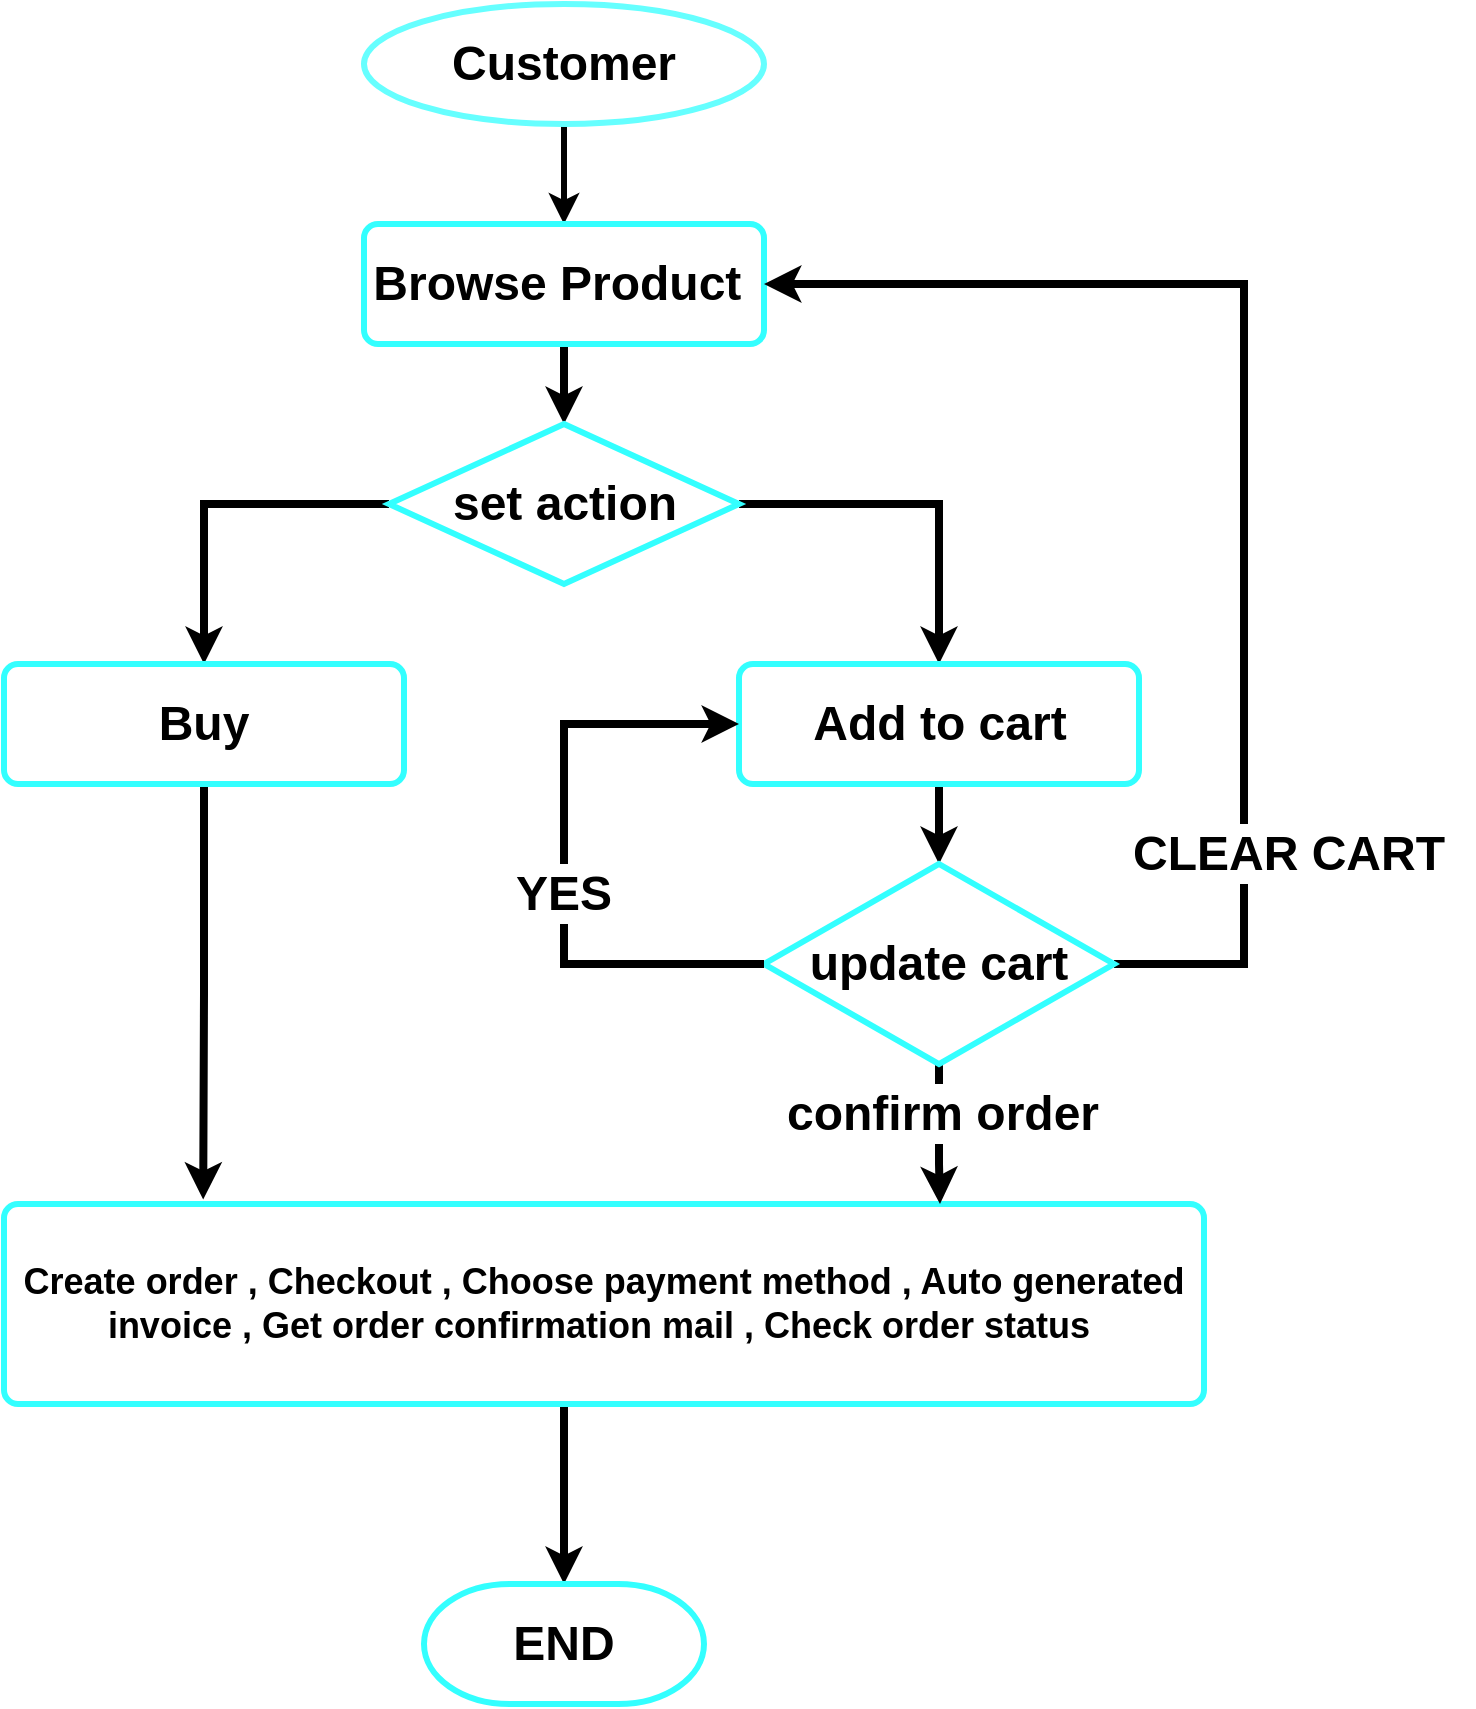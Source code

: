 <mxfile version="21.6.6" type="github">
  <diagram name="Page-1" id="Vr-Ay_9J2vr7S0z5fENa">
    <mxGraphModel dx="1050" dy="573" grid="1" gridSize="10" guides="1" tooltips="1" connect="1" arrows="1" fold="1" page="1" pageScale="1" pageWidth="850" pageHeight="1400" math="0" shadow="0">
      <root>
        <mxCell id="0" />
        <mxCell id="1" parent="0" />
        <mxCell id="WWopHkoAth9X6F_zSNTi-8" value="" style="edgeStyle=orthogonalEdgeStyle;rounded=0;orthogonalLoop=1;jettySize=auto;html=1;fontSize=12;fillColor=default;strokeWidth=3;" parent="1" source="WWopHkoAth9X6F_zSNTi-1" target="WWopHkoAth9X6F_zSNTi-2" edge="1">
          <mxGeometry relative="1" as="geometry" />
        </mxCell>
        <mxCell id="WWopHkoAth9X6F_zSNTi-1" value="&lt;h1&gt;&lt;font style=&quot;font-size: 24px;&quot;&gt;Customer&lt;/font&gt;&lt;/h1&gt;" style="strokeWidth=3;html=1;shape=mxgraph.flowchart.start_1;whiteSpace=wrap;strokeColor=#66FFFF;" parent="1" vertex="1">
          <mxGeometry x="360" y="20" width="200" height="60" as="geometry" />
        </mxCell>
        <mxCell id="MsDVc2Uzt0mdWIG-TVgO-1" value="" style="edgeStyle=orthogonalEdgeStyle;rounded=0;orthogonalLoop=1;jettySize=auto;html=1;strokeWidth=4;" edge="1" parent="1" source="WWopHkoAth9X6F_zSNTi-2" target="WWopHkoAth9X6F_zSNTi-4">
          <mxGeometry relative="1" as="geometry" />
        </mxCell>
        <mxCell id="WWopHkoAth9X6F_zSNTi-2" value="&lt;font style=&quot;font-size: 24px;&quot;&gt;&lt;b&gt;Browse Product&amp;nbsp;&lt;/b&gt;&lt;/font&gt;" style="rounded=1;whiteSpace=wrap;html=1;absoluteArcSize=1;arcSize=14;strokeWidth=3;strokeColor=#33FFFF;" parent="1" vertex="1">
          <mxGeometry x="360" y="130" width="200" height="60" as="geometry" />
        </mxCell>
        <mxCell id="hX6ajr4mLibBN4r1ZodI-15" style="edgeStyle=orthogonalEdgeStyle;rounded=0;orthogonalLoop=1;jettySize=auto;html=1;entryX=0.5;entryY=0;entryDx=0;entryDy=0;strokeWidth=4;" parent="1" source="WWopHkoAth9X6F_zSNTi-4" target="hX6ajr4mLibBN4r1ZodI-2" edge="1">
          <mxGeometry relative="1" as="geometry">
            <Array as="points">
              <mxPoint x="280" y="270" />
            </Array>
          </mxGeometry>
        </mxCell>
        <mxCell id="MsDVc2Uzt0mdWIG-TVgO-3" style="edgeStyle=orthogonalEdgeStyle;rounded=0;orthogonalLoop=1;jettySize=auto;html=1;entryX=0.5;entryY=0;entryDx=0;entryDy=0;strokeWidth=4;" edge="1" parent="1" source="WWopHkoAth9X6F_zSNTi-4" target="hX6ajr4mLibBN4r1ZodI-1">
          <mxGeometry relative="1" as="geometry">
            <Array as="points">
              <mxPoint x="648" y="270" />
            </Array>
          </mxGeometry>
        </mxCell>
        <mxCell id="WWopHkoAth9X6F_zSNTi-4" value="&lt;h1&gt;set action&lt;/h1&gt;" style="strokeWidth=3;html=1;shape=mxgraph.flowchart.decision;whiteSpace=wrap;strokeColor=#33FFFF;rounded=1;arcSize=14;" parent="1" vertex="1">
          <mxGeometry x="372.5" y="230" width="175" height="80" as="geometry" />
        </mxCell>
        <mxCell id="hX6ajr4mLibBN4r1ZodI-16" style="edgeStyle=orthogonalEdgeStyle;rounded=0;orthogonalLoop=1;jettySize=auto;html=1;entryX=0.5;entryY=0;entryDx=0;entryDy=0;entryPerimeter=0;strokeWidth=4;" parent="1" source="WWopHkoAth9X6F_zSNTi-6" target="WWopHkoAth9X6F_zSNTi-7" edge="1">
          <mxGeometry relative="1" as="geometry">
            <Array as="points">
              <mxPoint x="460" y="740" />
              <mxPoint x="460" y="740" />
            </Array>
          </mxGeometry>
        </mxCell>
        <mxCell id="WWopHkoAth9X6F_zSNTi-6" value="&lt;h2&gt;Create order , Checkout , Choose payment method , Auto generated invoice , Get order confirmation mail , Check order status&amp;nbsp;&lt;/h2&gt;" style="rounded=1;whiteSpace=wrap;html=1;absoluteArcSize=1;arcSize=14;strokeWidth=3;strokeColor=#33FFFF;" parent="1" vertex="1">
          <mxGeometry x="180" y="620" width="600" height="100" as="geometry" />
        </mxCell>
        <mxCell id="WWopHkoAth9X6F_zSNTi-7" value="&lt;h1&gt;END&lt;/h1&gt;" style="strokeWidth=3;html=1;shape=mxgraph.flowchart.terminator;whiteSpace=wrap;strokeColor=#33FFFF;rounded=1;arcSize=14;" parent="1" vertex="1">
          <mxGeometry x="390" y="810" width="140" height="60" as="geometry" />
        </mxCell>
        <mxCell id="MsDVc2Uzt0mdWIG-TVgO-2" value="" style="edgeStyle=orthogonalEdgeStyle;rounded=0;orthogonalLoop=1;jettySize=auto;html=1;strokeWidth=4;" edge="1" parent="1" source="hX6ajr4mLibBN4r1ZodI-1" target="hX6ajr4mLibBN4r1ZodI-3">
          <mxGeometry relative="1" as="geometry" />
        </mxCell>
        <mxCell id="hX6ajr4mLibBN4r1ZodI-1" value="&lt;font style=&quot;font-size: 24px;&quot;&gt;&lt;b&gt;Add to cart&lt;/b&gt;&lt;/font&gt;" style="rounded=1;whiteSpace=wrap;html=1;absoluteArcSize=1;arcSize=14;strokeWidth=3;strokeColor=#33FFFF;" parent="1" vertex="1">
          <mxGeometry x="547.5" y="350" width="200" height="60" as="geometry" />
        </mxCell>
        <mxCell id="hX6ajr4mLibBN4r1ZodI-13" style="edgeStyle=orthogonalEdgeStyle;rounded=0;orthogonalLoop=1;jettySize=auto;html=1;entryX=0.166;entryY=-0.022;entryDx=0;entryDy=0;entryPerimeter=0;strokeWidth=4;" parent="1" source="hX6ajr4mLibBN4r1ZodI-2" target="WWopHkoAth9X6F_zSNTi-6" edge="1">
          <mxGeometry relative="1" as="geometry" />
        </mxCell>
        <mxCell id="hX6ajr4mLibBN4r1ZodI-2" value="&lt;font style=&quot;font-size: 24px;&quot;&gt;&lt;b&gt;Buy&lt;/b&gt;&lt;/font&gt;" style="rounded=1;whiteSpace=wrap;html=1;absoluteArcSize=1;arcSize=14;strokeWidth=3;strokeColor=#33FFFF;" parent="1" vertex="1">
          <mxGeometry x="180" y="350" width="200" height="60" as="geometry" />
        </mxCell>
        <mxCell id="hX6ajr4mLibBN4r1ZodI-5" style="edgeStyle=orthogonalEdgeStyle;rounded=0;orthogonalLoop=1;jettySize=auto;html=1;entryX=1;entryY=0.5;entryDx=0;entryDy=0;strokeWidth=4;exitX=1;exitY=0.5;exitDx=0;exitDy=0;exitPerimeter=0;" parent="1" source="hX6ajr4mLibBN4r1ZodI-3" target="WWopHkoAth9X6F_zSNTi-2" edge="1">
          <mxGeometry relative="1" as="geometry">
            <Array as="points">
              <mxPoint x="800" y="500" />
              <mxPoint x="800" y="160" />
            </Array>
          </mxGeometry>
        </mxCell>
        <mxCell id="hX6ajr4mLibBN4r1ZodI-7" style="edgeStyle=orthogonalEdgeStyle;rounded=0;orthogonalLoop=1;jettySize=auto;html=1;entryX=0;entryY=0.5;entryDx=0;entryDy=0;strokeWidth=4;" parent="1" source="hX6ajr4mLibBN4r1ZodI-10" target="hX6ajr4mLibBN4r1ZodI-1" edge="1">
          <mxGeometry relative="1" as="geometry">
            <Array as="points">
              <mxPoint x="460" y="380" />
            </Array>
          </mxGeometry>
        </mxCell>
        <mxCell id="hX6ajr4mLibBN4r1ZodI-8" value="" style="edgeStyle=orthogonalEdgeStyle;rounded=0;orthogonalLoop=1;jettySize=auto;html=1;strokeWidth=4;" parent="1" source="hX6ajr4mLibBN4r1ZodI-3" target="WWopHkoAth9X6F_zSNTi-6" edge="1">
          <mxGeometry relative="1" as="geometry">
            <Array as="points">
              <mxPoint x="648" y="600" />
              <mxPoint x="648" y="600" />
            </Array>
          </mxGeometry>
        </mxCell>
        <mxCell id="hX6ajr4mLibBN4r1ZodI-3" value="&lt;h1&gt;update cart&lt;/h1&gt;" style="strokeWidth=3;html=1;shape=mxgraph.flowchart.decision;whiteSpace=wrap;strokeColor=#33FFFF;rounded=1;arcSize=14;" parent="1" vertex="1">
          <mxGeometry x="560" y="450" width="175" height="100" as="geometry" />
        </mxCell>
        <mxCell id="hX6ajr4mLibBN4r1ZodI-9" value="&lt;b&gt;&lt;font style=&quot;font-size: 24px;&quot;&gt;CLEAR CART&lt;/font&gt;&lt;/b&gt;" style="text;html=1;strokeColor=none;fillColor=#FFFFFF;align=center;verticalAlign=middle;whiteSpace=wrap;rounded=0;" parent="1" vertex="1">
          <mxGeometry x="730" y="430" width="185" height="30" as="geometry" />
        </mxCell>
        <mxCell id="hX6ajr4mLibBN4r1ZodI-11" value="" style="edgeStyle=orthogonalEdgeStyle;rounded=0;orthogonalLoop=1;jettySize=auto;html=1;entryX=0;entryY=0.5;entryDx=0;entryDy=0;strokeWidth=4;" parent="1" source="hX6ajr4mLibBN4r1ZodI-3" target="hX6ajr4mLibBN4r1ZodI-10" edge="1">
          <mxGeometry relative="1" as="geometry">
            <mxPoint x="560" y="500" as="sourcePoint" />
            <mxPoint x="548" y="380" as="targetPoint" />
            <Array as="points">
              <mxPoint x="460" y="500" />
            </Array>
          </mxGeometry>
        </mxCell>
        <mxCell id="hX6ajr4mLibBN4r1ZodI-10" value="&lt;span style=&quot;font-size: 24px;&quot;&gt;&lt;b&gt;YES&lt;/b&gt;&lt;/span&gt;" style="text;html=1;strokeColor=none;fillColor=#FFFFFF;align=center;verticalAlign=middle;whiteSpace=wrap;rounded=0;" parent="1" vertex="1">
          <mxGeometry x="390" y="450" width="140" height="30" as="geometry" />
        </mxCell>
        <mxCell id="hX6ajr4mLibBN4r1ZodI-12" value="&lt;b&gt;&lt;font style=&quot;font-size: 24px;&quot;&gt;confirm order&lt;/font&gt;&lt;/b&gt;" style="text;html=1;strokeColor=none;fillColor=#FFFFFF;align=center;verticalAlign=middle;whiteSpace=wrap;rounded=0;" parent="1" vertex="1">
          <mxGeometry x="562.5" y="560" width="172.5" height="30" as="geometry" />
        </mxCell>
      </root>
    </mxGraphModel>
  </diagram>
</mxfile>
